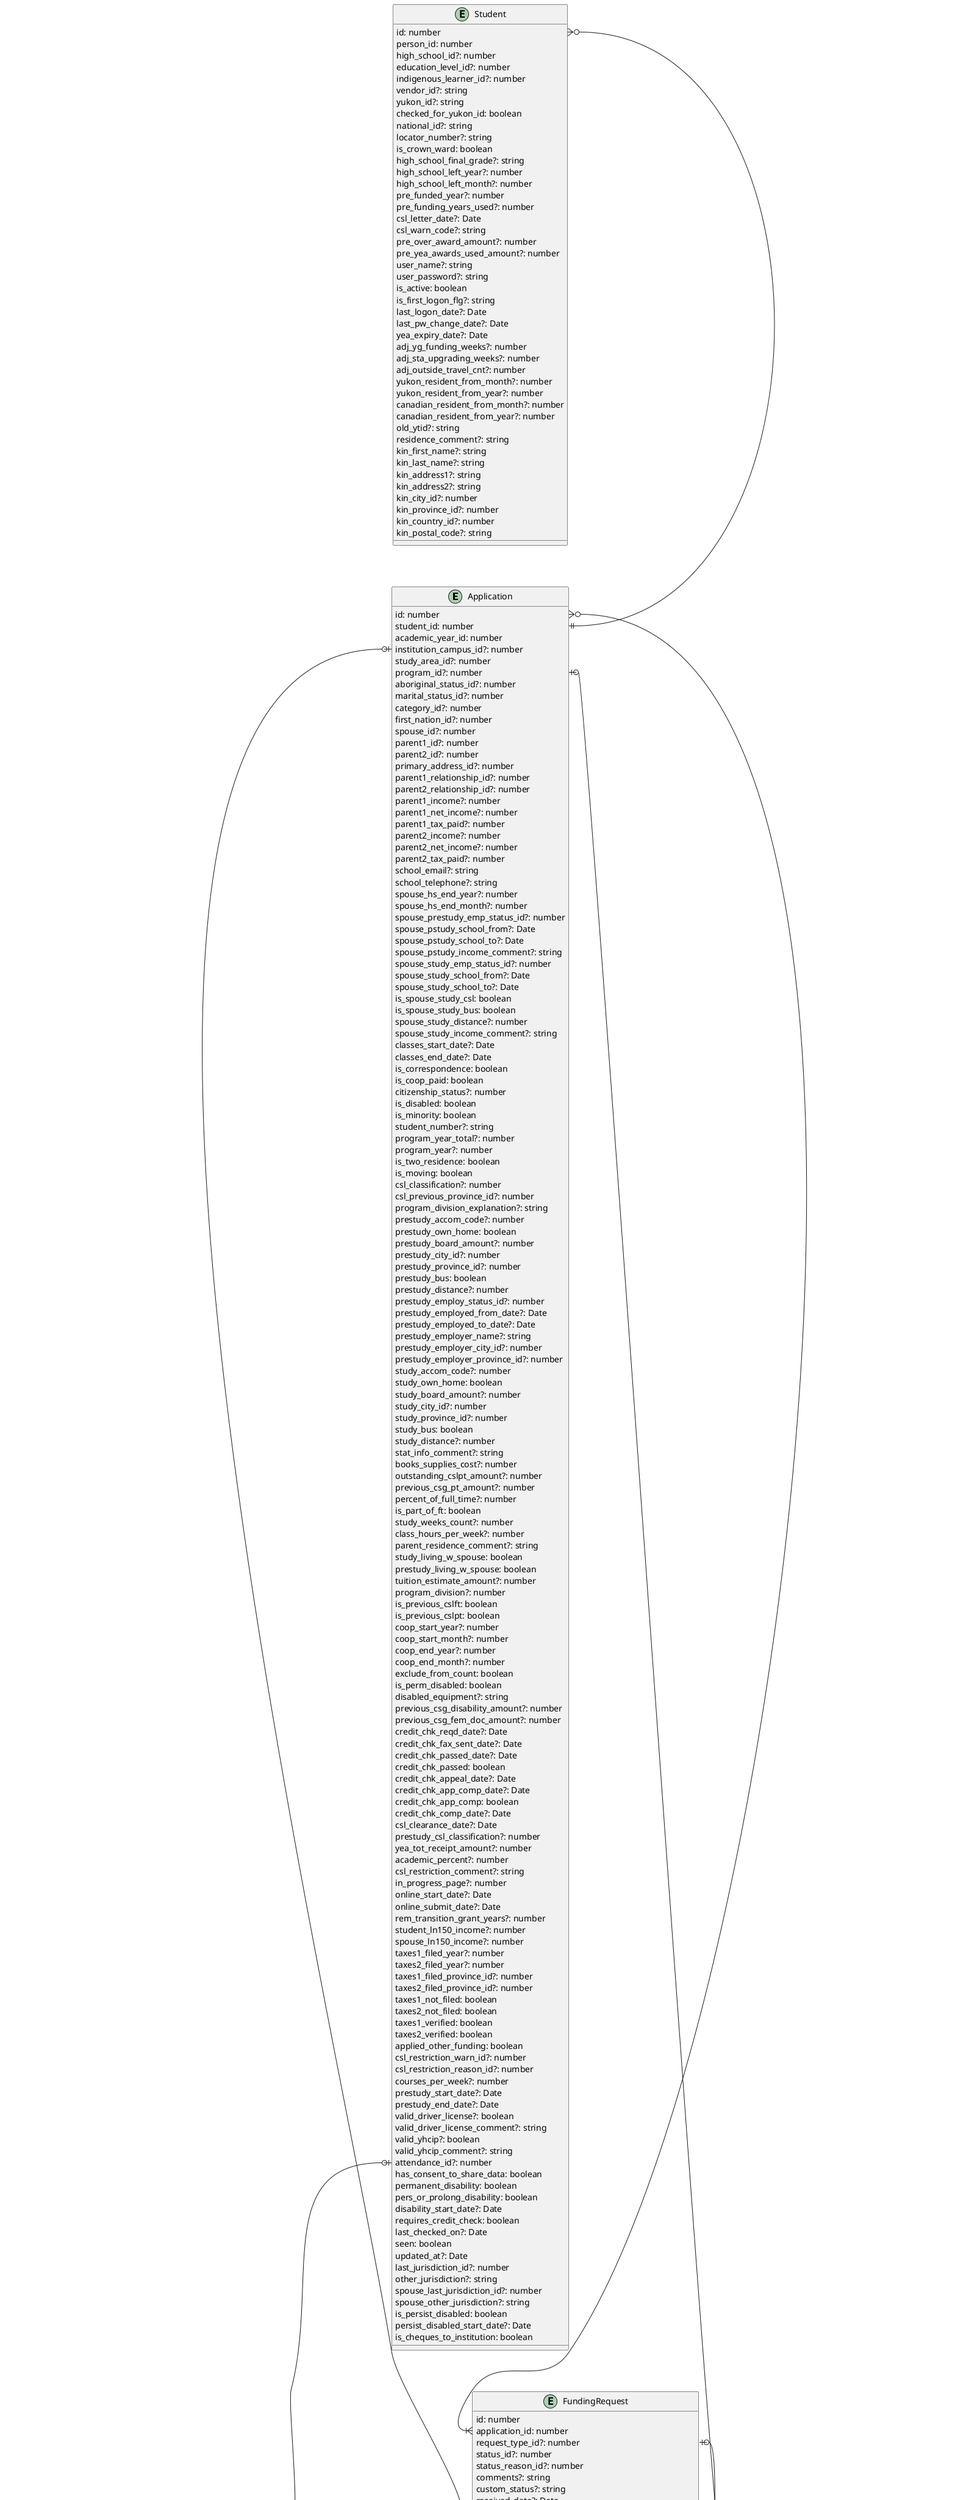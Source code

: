 @startuml
entity Application {
  id: number
  student_id: number
  academic_year_id: number
  institution_campus_id?: number
  study_area_id?: number
  program_id?: number
  aboriginal_status_id?: number
  marital_status_id?: number
  category_id?: number
  first_nation_id?: number
  spouse_id?: number
  parent1_id?: number
  parent2_id?: number
  primary_address_id?: number
  parent1_relationship_id?: number
  parent2_relationship_id?: number
  parent1_income?: number
  parent1_net_income?: number
  parent1_tax_paid?: number
  parent2_income?: number
  parent2_net_income?: number
  parent2_tax_paid?: number
  school_email?: string
  school_telephone?: string
  spouse_hs_end_year?: number
  spouse_hs_end_month?: number
  spouse_prestudy_emp_status_id?: number
  spouse_pstudy_school_from?: Date
  spouse_pstudy_school_to?: Date
  spouse_pstudy_income_comment?: string
  spouse_study_emp_status_id?: number
  spouse_study_school_from?: Date
  spouse_study_school_to?: Date
  is_spouse_study_csl: boolean
  is_spouse_study_bus: boolean
  spouse_study_distance?: number
  spouse_study_income_comment?: string
  classes_start_date?: Date
  classes_end_date?: Date
  is_correspondence: boolean
  is_coop_paid: boolean
  citizenship_status?: number
  is_disabled: boolean
  is_minority: boolean
  student_number?: string
  program_year_total?: number
  program_year?: number
  is_two_residence: boolean
  is_moving: boolean
  csl_classification?: number
  csl_previous_province_id?: number
  program_division_explanation?: string
  prestudy_accom_code?: number
  prestudy_own_home: boolean
  prestudy_board_amount?: number
  prestudy_city_id?: number
  prestudy_province_id?: number
  prestudy_bus: boolean
  prestudy_distance?: number
  prestudy_employ_status_id?: number
  prestudy_employed_from_date?: Date
  prestudy_employed_to_date?: Date
  prestudy_employer_name?: string
  prestudy_employer_city_id?: number
  prestudy_employer_province_id?: number
  study_accom_code?: number
  study_own_home: boolean
  study_board_amount?: number
  study_city_id?: number
  study_province_id?: number
  study_bus: boolean
  study_distance?: number
  stat_info_comment?: string
  books_supplies_cost?: number
  outstanding_cslpt_amount?: number
  previous_csg_pt_amount?: number
  percent_of_full_time?: number
  is_part_of_ft: boolean
  study_weeks_count?: number
  class_hours_per_week?: number
  parent_residence_comment?: string
  study_living_w_spouse: boolean
  prestudy_living_w_spouse: boolean
  tuition_estimate_amount?: number
  program_division?: number
  is_previous_cslft: boolean
  is_previous_cslpt: boolean
  coop_start_year?: number
  coop_start_month?: number
  coop_end_year?: number
  coop_end_month?: number
  exclude_from_count: boolean
  is_perm_disabled: boolean
  disabled_equipment?: string
  previous_csg_disability_amount?: number
  previous_csg_fem_doc_amount?: number
  credit_chk_reqd_date?: Date
  credit_chk_fax_sent_date?: Date
  credit_chk_passed_date?: Date
  credit_chk_passed: boolean
  credit_chk_appeal_date?: Date
  credit_chk_app_comp_date?: Date
  credit_chk_app_comp: boolean
  credit_chk_comp_date?: Date
  csl_clearance_date?: Date
  prestudy_csl_classification?: number
  yea_tot_receipt_amount?: number
  academic_percent?: number
  csl_restriction_comment?: string
  in_progress_page?: number
  online_start_date?: Date
  online_submit_date?: Date
  rem_transition_grant_years?: number
  student_ln150_income?: number
  spouse_ln150_income?: number
  taxes1_filed_year?: number
  taxes2_filed_year?: number
  taxes1_filed_province_id?: number
  taxes2_filed_province_id?: number
  taxes1_not_filed: boolean
  taxes2_not_filed: boolean
  taxes1_verified: boolean
  taxes2_verified: boolean
  applied_other_funding: boolean
  csl_restriction_warn_id?: number
  csl_restriction_reason_id?: number
  courses_per_week?: number
  prestudy_start_date?: Date
  prestudy_end_date?: Date
  valid_driver_license?: boolean
  valid_driver_license_comment?: string
  valid_yhcip?: boolean
  valid_yhcip_comment?: string
  attendance_id?: number
  has_consent_to_share_data: boolean
  permanent_disability: boolean
  pers_or_prolong_disability: boolean
  disability_start_date?: Date
  requires_credit_check: boolean
  last_checked_on?: Date
  seen: boolean
  updated_at?: Date
  last_jurisdiction_id?: number
  other_jurisdiction?: string
  spouse_last_jurisdiction_id?: number
  spouse_other_jurisdiction?: string
  is_persist_disabled: boolean
  persist_disabled_start_date?: Date
  is_cheques_to_institution: boolean
}

entity Attendance {
  id: number
  description: string
  is_active: boolean
}

enum CsfaAmount {
  FULL_AMOUNT_LOANS_AND_GRANTS: Full amount loans and grants
  GRANTS_AND_LOANS_UP_TO: Grants and loans up to
  GRANTS_ONLY: Grants only
}

entity Institution {
  id: number
  name: string
  is_active: boolean
  federal_institution_code?: string
  institution_level_id: number
}

entity FundingRequest {
  id: number
  application_id: number
  request_type_id?: number
  status_id?: number
  status_reason_id?: number
  comments?: string
  custom_status?: string
  received_date?: Date
  status_date?: Date
  yea_request_amount?: number
  yea_request_type?: number
  csl_request_amount?: number
  is_csl_full_amount?: boolean
  is_csg_only: boolean
  entering_first_year?: boolean
  student_meet_hs_o_equiv_req?: boolean
  student_meet_residency_req?: boolean
  student_isnt_elig_f_fund_in_another_jur?: boolean
  student_is_in_ft_study?: boolean
  student_is_att_in_elig_prog_des_ps_inst?: boolean
  student_is_elig_for_airfare_trvl_amount?: boolean
  student_is_mov_to_anth_cmm_to_attd_prgm?: boolean
  student_is_maintening_two_residences?: boolean
  student_w_not_receive_fund_from_otr_org?: boolean
}

enum FundingSource {
  CANADA_STUDENT_FINANCIAL_ASSISTANCE_FULL_TIME: Canada Student Financial Assistance (Full-Time)
}

entity Program {
  id: number
  description: string
  education_level_id: number
  is_active: boolean
}

entity RequestType {
  id: number
  application_type_id?: number
  funding_group_id?: number
  batch_group_id?: number
  description?: string
  scholarship_flag: number
  application_deadline?: string
  regulation?: string
  program_type?: string
  static_description_flag?: number
  financial_coding?: string
  t4a_required: boolean
  csg_other_flag?: number
  gl_budget?: number
  auto_appear?: string
  show_online: boolean
  short_name?: string
  help_url?: string
  help_text?: string
  is_active: boolean
}

entity Student {
  id: number
  person_id: number
  high_school_id?: number
  education_level_id?: number
  indigenous_learner_id?: number
  vendor_id?: string
  yukon_id?: string
  checked_for_yukon_id: boolean
  national_id?: string
  locator_number?: string
  is_crown_ward: boolean
  high_school_final_grade?: string
  high_school_left_year?: number
  high_school_left_month?: number
  pre_funded_year?: number
  pre_funding_years_used?: number
  csl_letter_date?: Date
  csl_warn_code?: string
  pre_over_award_amount?: number
  pre_yea_awards_used_amount?: number
  user_name?: string
  user_password?: string
  is_active: boolean
  is_first_logon_flg?: string
  last_logon_date?: Date
  last_pw_change_date?: Date
  yea_expiry_date?: Date
  adj_yg_funding_weeks?: number
  adj_sta_upgrading_weeks?: number
  adj_outside_travel_cnt?: number
  yukon_resident_from_month?: number
  yukon_resident_from_year?: number
  canadian_resident_from_month?: number
  canadian_resident_from_year?: number
  old_ytid?: string
  residence_comment?: string
  kin_first_name?: string
  kin_last_name?: string
  kin_address1?: string
  kin_address2?: string
  kin_city_id?: number
  kin_province_id?: number
  kin_country_id?: number
  kin_postal_code?: string
}

Application::attendance_id |o--o{ Attendance::id
Application::institution_campus_id |o--o{ Institution::id
Application::program_id |o--o{ Program::id
Application::id }o--|{ FundingRequest::application_id
Student::id }o--|| Application::student_id
FundingRequest::request_type_id |o--o{ RequestType::id
RequestType::description ||--|| FundingSource
CsfaAmount ||--|| FundingSource::CANADA_STUDENT_FINANCIAL_ASSISTANCE_FULL_TIME
@enduml
